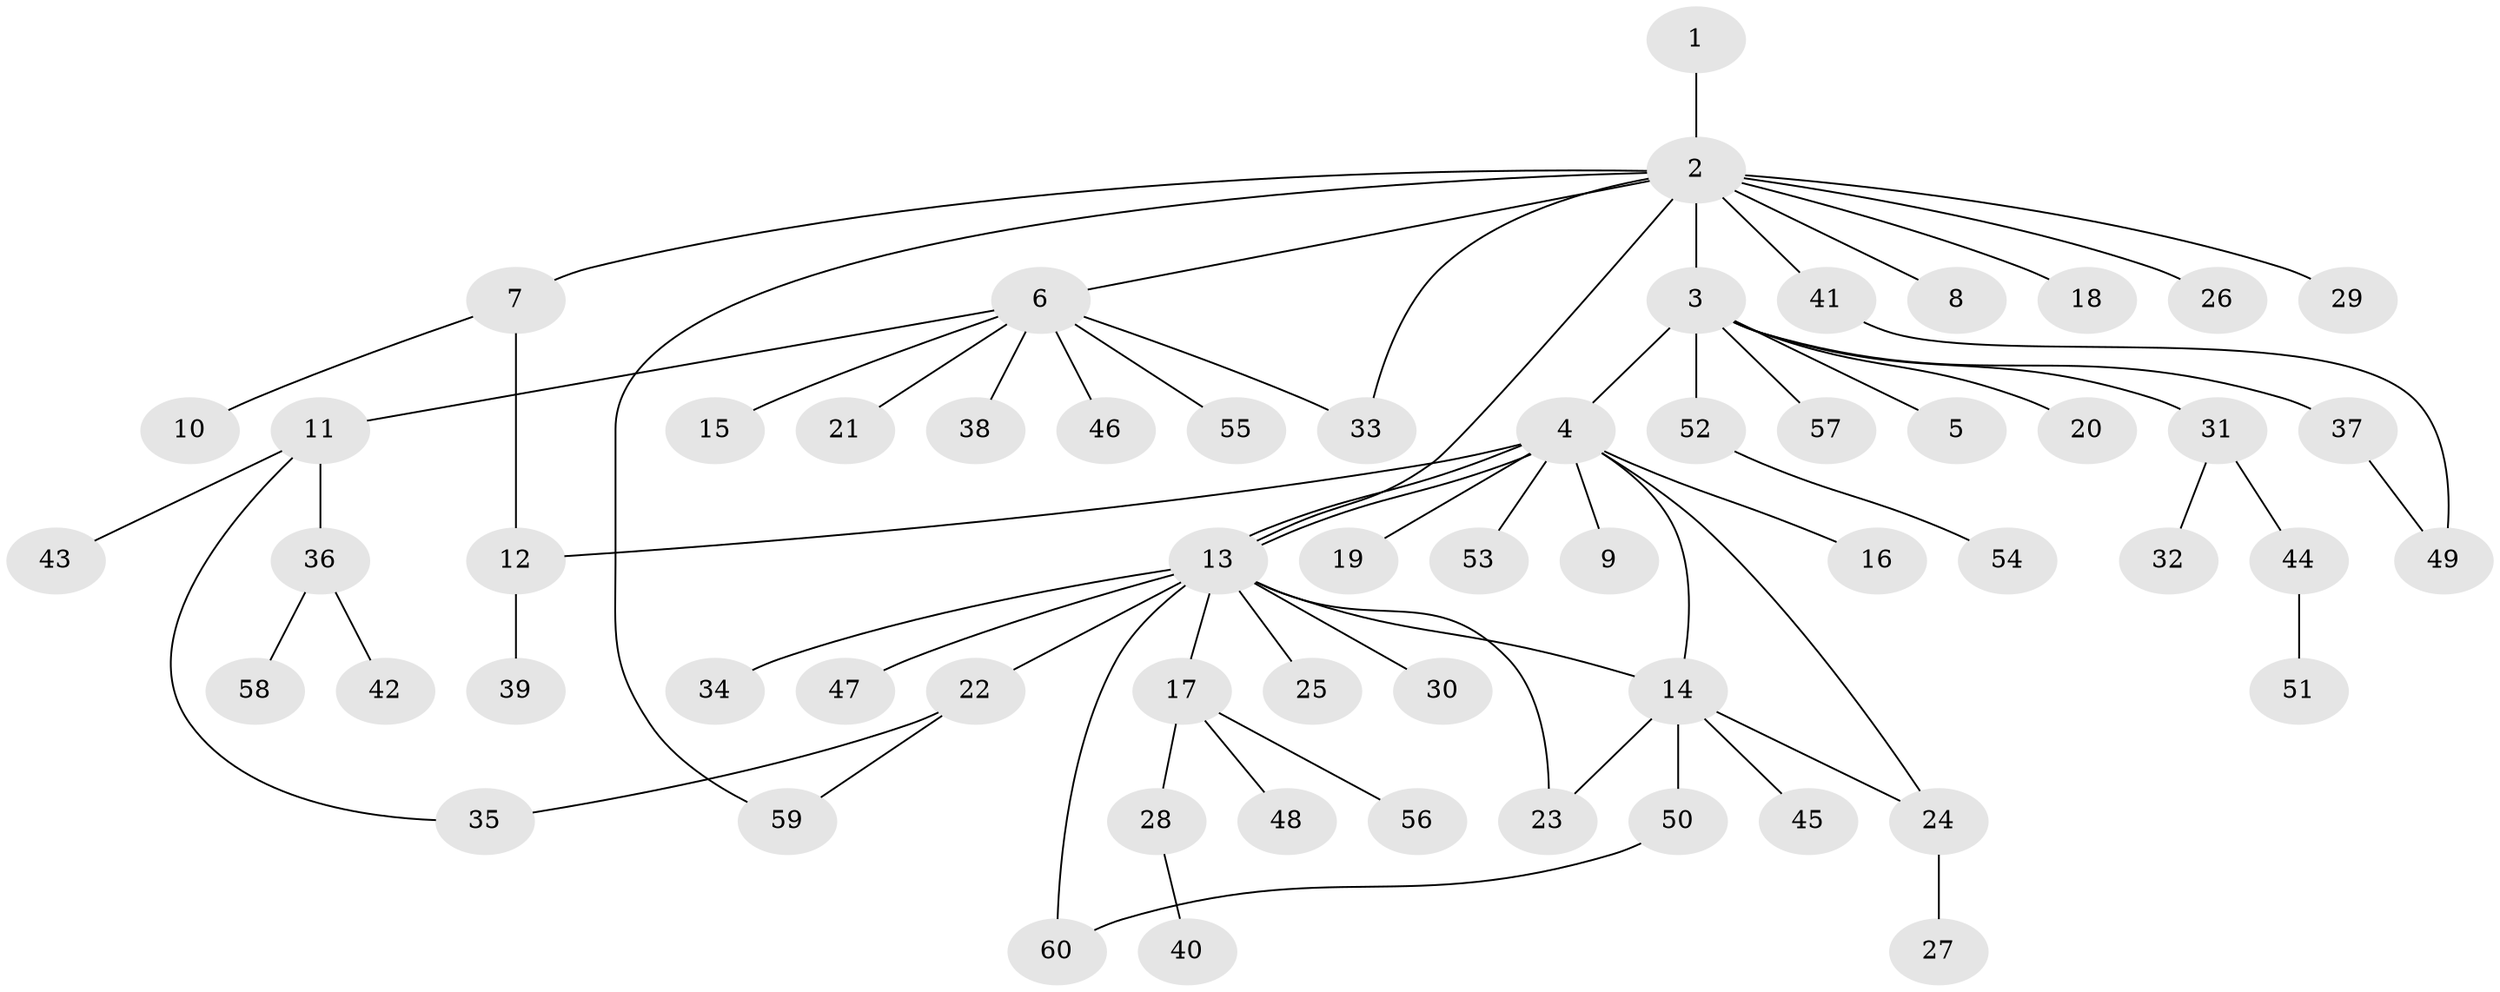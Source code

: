 // coarse degree distribution, {1: 0.5909090909090909, 10: 0.045454545454545456, 7: 0.045454545454545456, 12: 0.022727272727272728, 2: 0.20454545454545456, 3: 0.09090909090909091}
// Generated by graph-tools (version 1.1) at 2025/23/03/03/25 07:23:52]
// undirected, 60 vertices, 70 edges
graph export_dot {
graph [start="1"]
  node [color=gray90,style=filled];
  1;
  2;
  3;
  4;
  5;
  6;
  7;
  8;
  9;
  10;
  11;
  12;
  13;
  14;
  15;
  16;
  17;
  18;
  19;
  20;
  21;
  22;
  23;
  24;
  25;
  26;
  27;
  28;
  29;
  30;
  31;
  32;
  33;
  34;
  35;
  36;
  37;
  38;
  39;
  40;
  41;
  42;
  43;
  44;
  45;
  46;
  47;
  48;
  49;
  50;
  51;
  52;
  53;
  54;
  55;
  56;
  57;
  58;
  59;
  60;
  1 -- 2;
  2 -- 3;
  2 -- 6;
  2 -- 7;
  2 -- 8;
  2 -- 13;
  2 -- 18;
  2 -- 26;
  2 -- 29;
  2 -- 33;
  2 -- 41;
  2 -- 59;
  3 -- 4;
  3 -- 5;
  3 -- 20;
  3 -- 31;
  3 -- 37;
  3 -- 52;
  3 -- 57;
  4 -- 9;
  4 -- 12;
  4 -- 13;
  4 -- 13;
  4 -- 14;
  4 -- 16;
  4 -- 19;
  4 -- 24;
  4 -- 53;
  6 -- 11;
  6 -- 15;
  6 -- 21;
  6 -- 33;
  6 -- 38;
  6 -- 46;
  6 -- 55;
  7 -- 10;
  7 -- 12;
  11 -- 35;
  11 -- 36;
  11 -- 43;
  12 -- 39;
  13 -- 14;
  13 -- 17;
  13 -- 22;
  13 -- 23;
  13 -- 25;
  13 -- 30;
  13 -- 34;
  13 -- 47;
  13 -- 60;
  14 -- 23;
  14 -- 24;
  14 -- 45;
  14 -- 50;
  17 -- 28;
  17 -- 48;
  17 -- 56;
  22 -- 35;
  22 -- 59;
  24 -- 27;
  28 -- 40;
  31 -- 32;
  31 -- 44;
  36 -- 42;
  36 -- 58;
  37 -- 49;
  41 -- 49;
  44 -- 51;
  50 -- 60;
  52 -- 54;
}
